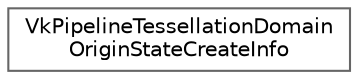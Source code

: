 digraph "类继承关系图"
{
 // LATEX_PDF_SIZE
  bgcolor="transparent";
  edge [fontname=Helvetica,fontsize=10,labelfontname=Helvetica,labelfontsize=10];
  node [fontname=Helvetica,fontsize=10,shape=box,height=0.2,width=0.4];
  rankdir="LR";
  Node0 [id="Node000000",label="VkPipelineTessellationDomain\lOriginStateCreateInfo",height=0.2,width=0.4,color="grey40", fillcolor="white", style="filled",URL="$struct_vk_pipeline_tessellation_domain_origin_state_create_info.html",tooltip=" "];
}

